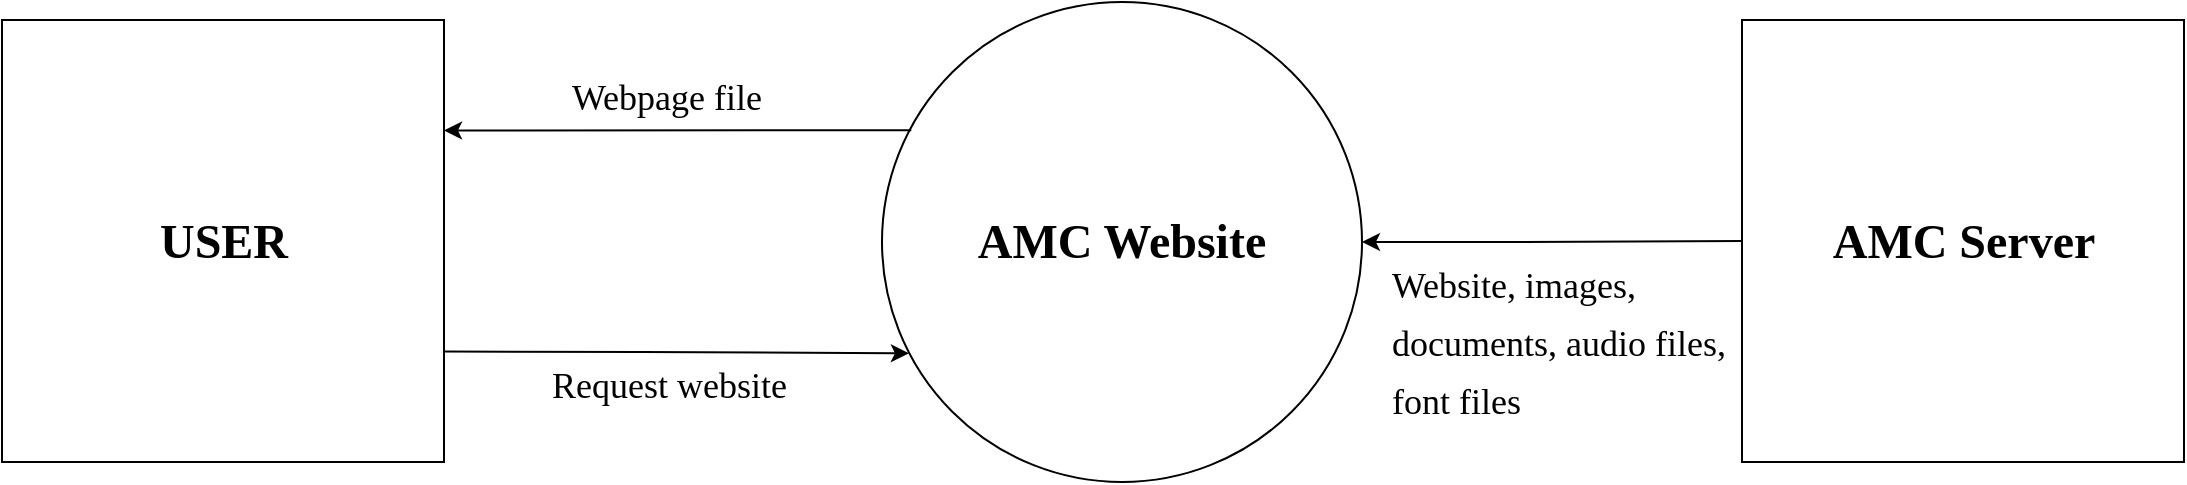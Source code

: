 <mxfile version="21.3.4" type="google">
  <diagram name="Page-1" id="NgpR6SR11DvnPQmct2AE">
    <mxGraphModel grid="1" page="1" gridSize="10" guides="1" tooltips="1" connect="1" arrows="1" fold="1" pageScale="1" pageWidth="1169" pageHeight="827" math="0" shadow="0">
      <root>
        <mxCell id="0" />
        <mxCell id="1" parent="0" />
        <mxCell id="Idyd6BOjWSUBKEpNi-j_-1" value="&lt;font style=&quot;font-size: 24px;&quot; face=&quot;Times New Roman&quot;&gt;&lt;b style=&quot;&quot;&gt;AMC Website&lt;/b&gt;&lt;/font&gt;" style="ellipse;whiteSpace=wrap;html=1;aspect=fixed;" vertex="1" parent="1">
          <mxGeometry x="480" y="294" width="240" height="240" as="geometry" />
        </mxCell>
        <mxCell id="Idyd6BOjWSUBKEpNi-j_-3" value="" style="whiteSpace=wrap;html=1;aspect=fixed;" vertex="1" parent="1">
          <mxGeometry x="40" y="303" width="221" height="221" as="geometry" />
        </mxCell>
        <mxCell id="Idyd6BOjWSUBKEpNi-j_-4" value="" style="whiteSpace=wrap;html=1;aspect=fixed;" vertex="1" parent="1">
          <mxGeometry x="910" y="303" width="221" height="221" as="geometry" />
        </mxCell>
        <mxCell id="Idyd6BOjWSUBKEpNi-j_-6" value="" style="endArrow=classic;html=1;rounded=0;exitX=0;exitY=0.5;exitDx=0;exitDy=0;entryX=1;entryY=0.5;entryDx=0;entryDy=0;" edge="1" parent="1" source="Idyd6BOjWSUBKEpNi-j_-4" target="Idyd6BOjWSUBKEpNi-j_-1">
          <mxGeometry width="50" height="50" relative="1" as="geometry">
            <mxPoint x="520" y="390" as="sourcePoint" />
            <mxPoint x="470" y="440" as="targetPoint" />
            <Array as="points">
              <mxPoint x="800" y="414" />
            </Array>
          </mxGeometry>
        </mxCell>
        <mxCell id="Idyd6BOjWSUBKEpNi-j_-8" value="" style="endArrow=classic;html=1;rounded=0;exitX=0.061;exitY=0.267;exitDx=0;exitDy=0;exitPerimeter=0;entryX=1;entryY=0.25;entryDx=0;entryDy=0;" edge="1" parent="1" source="Idyd6BOjWSUBKEpNi-j_-1" target="Idyd6BOjWSUBKEpNi-j_-3">
          <mxGeometry width="50" height="50" relative="1" as="geometry">
            <mxPoint x="480" y="358" as="sourcePoint" />
            <mxPoint x="260" y="358" as="targetPoint" />
          </mxGeometry>
        </mxCell>
        <mxCell id="Idyd6BOjWSUBKEpNi-j_-9" value="" style="endArrow=classic;html=1;rounded=0;exitX=1;exitY=0.75;exitDx=0;exitDy=0;entryX=0.056;entryY=0.732;entryDx=0;entryDy=0;entryPerimeter=0;" edge="1" parent="1" source="Idyd6BOjWSUBKEpNi-j_-3" target="Idyd6BOjWSUBKEpNi-j_-1">
          <mxGeometry width="50" height="50" relative="1" as="geometry">
            <mxPoint x="263" y="468" as="sourcePoint" />
            <mxPoint x="470" y="470" as="targetPoint" />
            <Array as="points">
              <mxPoint x="360" y="469" />
            </Array>
          </mxGeometry>
        </mxCell>
        <mxCell id="Idyd6BOjWSUBKEpNi-j_-10" value="&lt;b&gt;&lt;font style=&quot;font-size: 24px;&quot; face=&quot;Times New Roman&quot;&gt;USER&lt;/font&gt;&lt;/b&gt;" style="text;html=1;strokeColor=none;fillColor=none;align=center;verticalAlign=middle;whiteSpace=wrap;rounded=0;" vertex="1" parent="1">
          <mxGeometry x="120.5" y="399" width="60" height="30" as="geometry" />
        </mxCell>
        <mxCell id="Idyd6BOjWSUBKEpNi-j_-12" value="&lt;font style=&quot;font-size: 24px;&quot; face=&quot;Times New Roman&quot;&gt;&lt;b style=&quot;&quot;&gt;AMC Server&lt;/b&gt;&lt;/font&gt;" style="text;html=1;strokeColor=none;fillColor=none;align=center;verticalAlign=middle;whiteSpace=wrap;rounded=0;" vertex="1" parent="1">
          <mxGeometry x="947.63" y="399" width="145.75" height="30" as="geometry" />
        </mxCell>
        <mxCell id="Idyd6BOjWSUBKEpNi-j_-13" value="&lt;h1&gt;&lt;span style=&quot;background-color: initial; font-weight: normal;&quot;&gt;&lt;font style=&quot;font-size: 18px;&quot; face=&quot;Times New Roman&quot;&gt;Request website&lt;/font&gt;&lt;/span&gt;&lt;br&gt;&lt;/h1&gt;" style="text;html=1;strokeColor=none;fillColor=none;spacing=5;spacingTop=-20;whiteSpace=wrap;overflow=hidden;rounded=0;" vertex="1" parent="1">
          <mxGeometry x="310" y="464" width="190" height="70" as="geometry" />
        </mxCell>
        <mxCell id="Idyd6BOjWSUBKEpNi-j_-14" value="&lt;h1&gt;&lt;span style=&quot;background-color: initial; font-weight: normal;&quot;&gt;&lt;font style=&quot;font-size: 18px;&quot; face=&quot;Times New Roman&quot;&gt;Webpage file&lt;/font&gt;&lt;/span&gt;&lt;br&gt;&lt;/h1&gt;" style="text;html=1;strokeColor=none;fillColor=none;spacing=5;spacingTop=-20;whiteSpace=wrap;overflow=hidden;rounded=0;" vertex="1" parent="1">
          <mxGeometry x="320" y="320" width="120" height="70" as="geometry" />
        </mxCell>
        <mxCell id="Idyd6BOjWSUBKEpNi-j_-15" value="&lt;h1&gt;&lt;span style=&quot;background-color: initial; font-weight: normal;&quot;&gt;&lt;font style=&quot;font-size: 18px;&quot; face=&quot;Times New Roman&quot;&gt;Website, images, documents, audio files, font files&lt;/font&gt;&lt;/span&gt;&lt;br&gt;&lt;/h1&gt;" style="text;html=1;strokeColor=none;fillColor=none;spacing=5;spacingTop=-20;whiteSpace=wrap;overflow=hidden;rounded=0;" vertex="1" parent="1">
          <mxGeometry x="730" y="414" width="180" height="91" as="geometry" />
        </mxCell>
      </root>
    </mxGraphModel>
  </diagram>
</mxfile>

